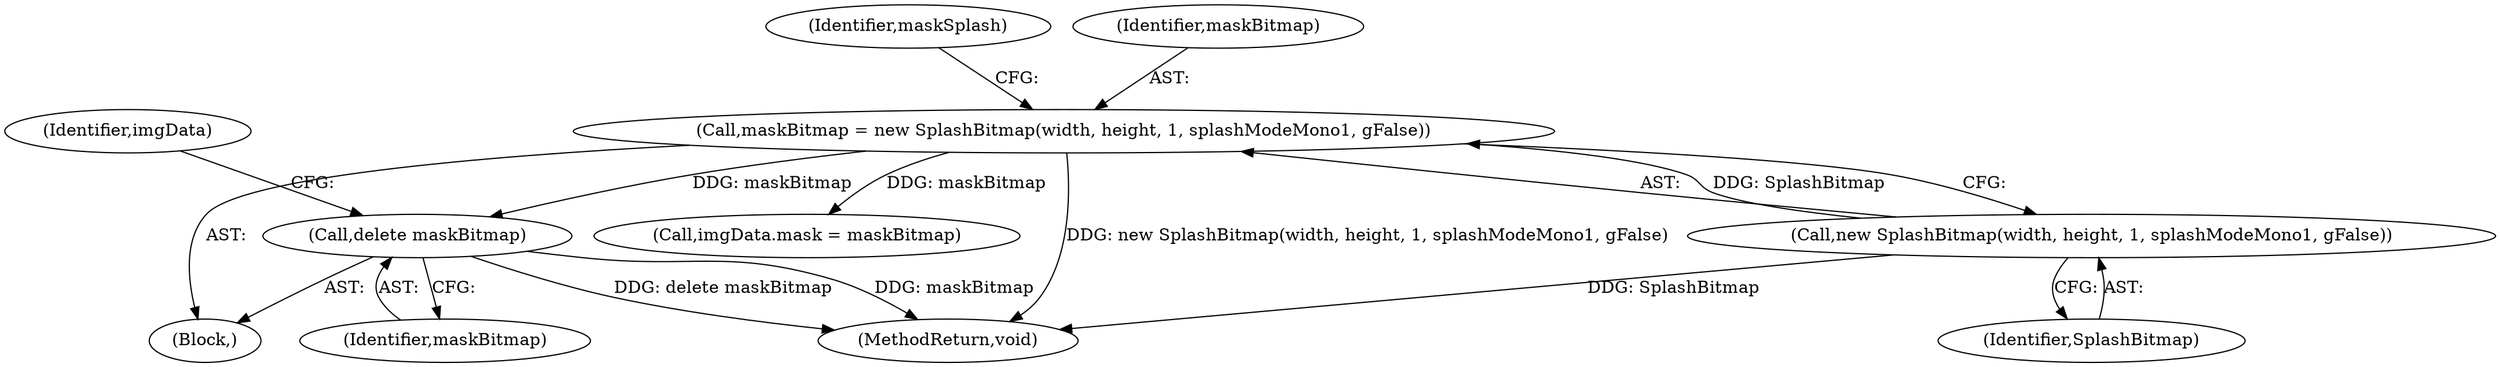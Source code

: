 digraph "0_poppler_7b2d314a61fd0e12f47c62996cb49ec0d1ba747a_11@API" {
"1000690" [label="(Call,delete maskBitmap)"];
"1000241" [label="(Call,maskBitmap = new SplashBitmap(width, height, 1, splashModeMono1, gFalse))"];
"1000243" [label="(Call,new SplashBitmap(width, height, 1, splashModeMono1, gFalse))"];
"1000690" [label="(Call,delete maskBitmap)"];
"1000246" [label="(Identifier,maskSplash)"];
"1000176" [label="(Block,)"];
"1000346" [label="(Call,imgData.mask = maskBitmap)"];
"1000244" [label="(Identifier,SplashBitmap)"];
"1000694" [label="(Identifier,imgData)"];
"1000691" [label="(Identifier,maskBitmap)"];
"1000700" [label="(MethodReturn,void)"];
"1000243" [label="(Call,new SplashBitmap(width, height, 1, splashModeMono1, gFalse))"];
"1000242" [label="(Identifier,maskBitmap)"];
"1000241" [label="(Call,maskBitmap = new SplashBitmap(width, height, 1, splashModeMono1, gFalse))"];
"1000690" -> "1000176"  [label="AST: "];
"1000690" -> "1000691"  [label="CFG: "];
"1000691" -> "1000690"  [label="AST: "];
"1000694" -> "1000690"  [label="CFG: "];
"1000690" -> "1000700"  [label="DDG: delete maskBitmap"];
"1000690" -> "1000700"  [label="DDG: maskBitmap"];
"1000241" -> "1000690"  [label="DDG: maskBitmap"];
"1000241" -> "1000176"  [label="AST: "];
"1000241" -> "1000243"  [label="CFG: "];
"1000242" -> "1000241"  [label="AST: "];
"1000243" -> "1000241"  [label="AST: "];
"1000246" -> "1000241"  [label="CFG: "];
"1000241" -> "1000700"  [label="DDG: new SplashBitmap(width, height, 1, splashModeMono1, gFalse)"];
"1000243" -> "1000241"  [label="DDG: SplashBitmap"];
"1000241" -> "1000346"  [label="DDG: maskBitmap"];
"1000243" -> "1000244"  [label="CFG: "];
"1000244" -> "1000243"  [label="AST: "];
"1000243" -> "1000700"  [label="DDG: SplashBitmap"];
}
